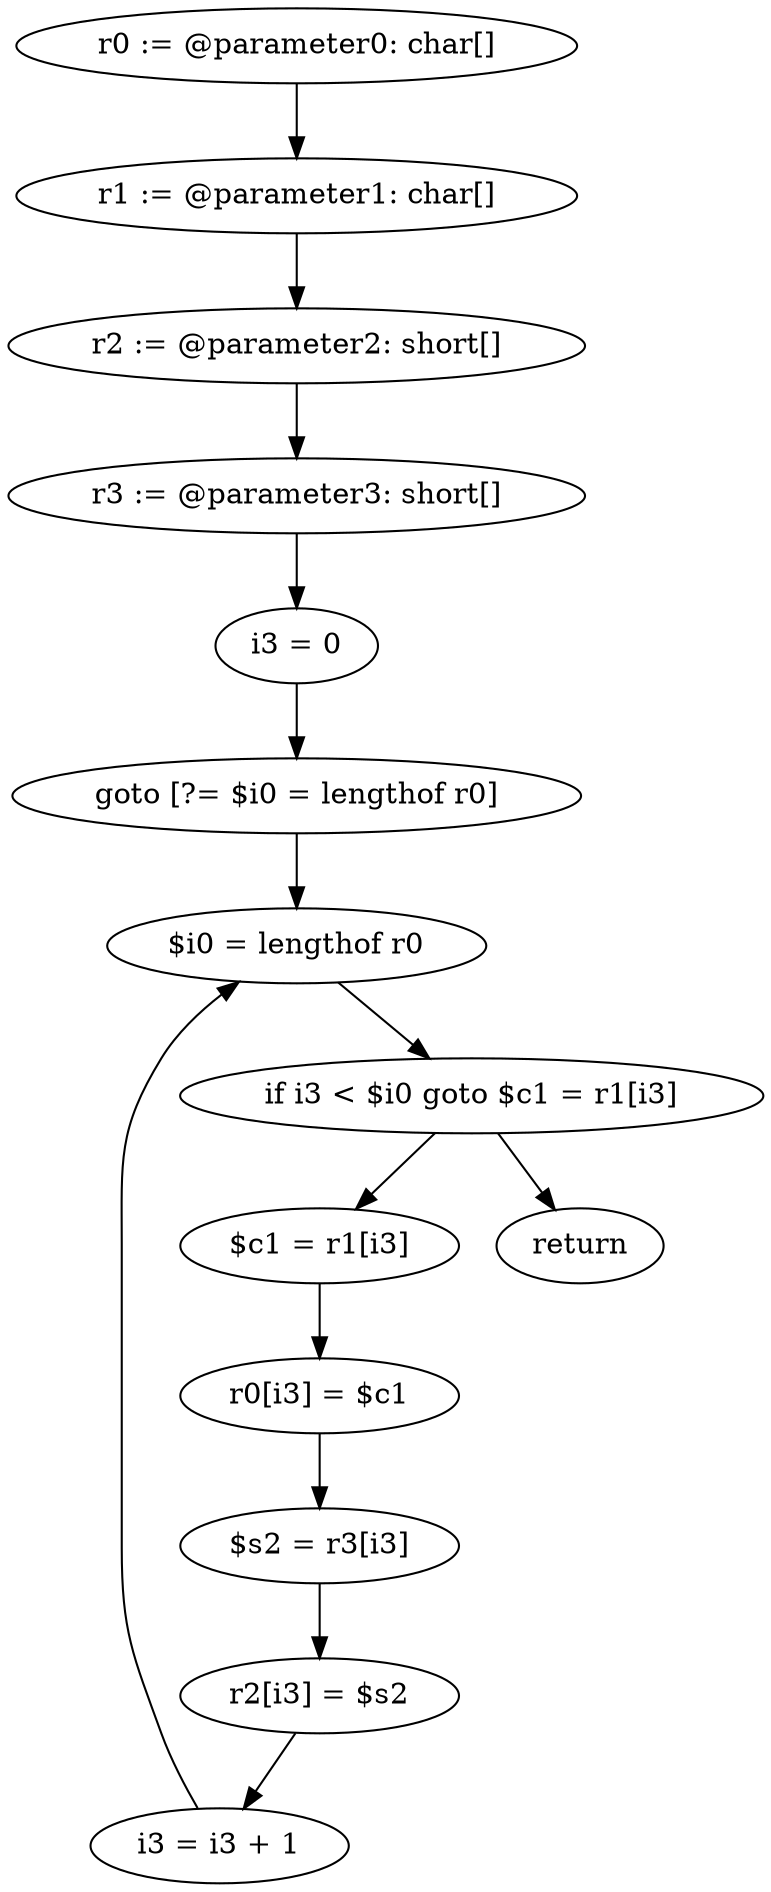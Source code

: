 digraph "unitGraph" {
    "r0 := @parameter0: char[]"
    "r1 := @parameter1: char[]"
    "r2 := @parameter2: short[]"
    "r3 := @parameter3: short[]"
    "i3 = 0"
    "goto [?= $i0 = lengthof r0]"
    "$c1 = r1[i3]"
    "r0[i3] = $c1"
    "$s2 = r3[i3]"
    "r2[i3] = $s2"
    "i3 = i3 + 1"
    "$i0 = lengthof r0"
    "if i3 < $i0 goto $c1 = r1[i3]"
    "return"
    "r0 := @parameter0: char[]"->"r1 := @parameter1: char[]";
    "r1 := @parameter1: char[]"->"r2 := @parameter2: short[]";
    "r2 := @parameter2: short[]"->"r3 := @parameter3: short[]";
    "r3 := @parameter3: short[]"->"i3 = 0";
    "i3 = 0"->"goto [?= $i0 = lengthof r0]";
    "goto [?= $i0 = lengthof r0]"->"$i0 = lengthof r0";
    "$c1 = r1[i3]"->"r0[i3] = $c1";
    "r0[i3] = $c1"->"$s2 = r3[i3]";
    "$s2 = r3[i3]"->"r2[i3] = $s2";
    "r2[i3] = $s2"->"i3 = i3 + 1";
    "i3 = i3 + 1"->"$i0 = lengthof r0";
    "$i0 = lengthof r0"->"if i3 < $i0 goto $c1 = r1[i3]";
    "if i3 < $i0 goto $c1 = r1[i3]"->"return";
    "if i3 < $i0 goto $c1 = r1[i3]"->"$c1 = r1[i3]";
}
